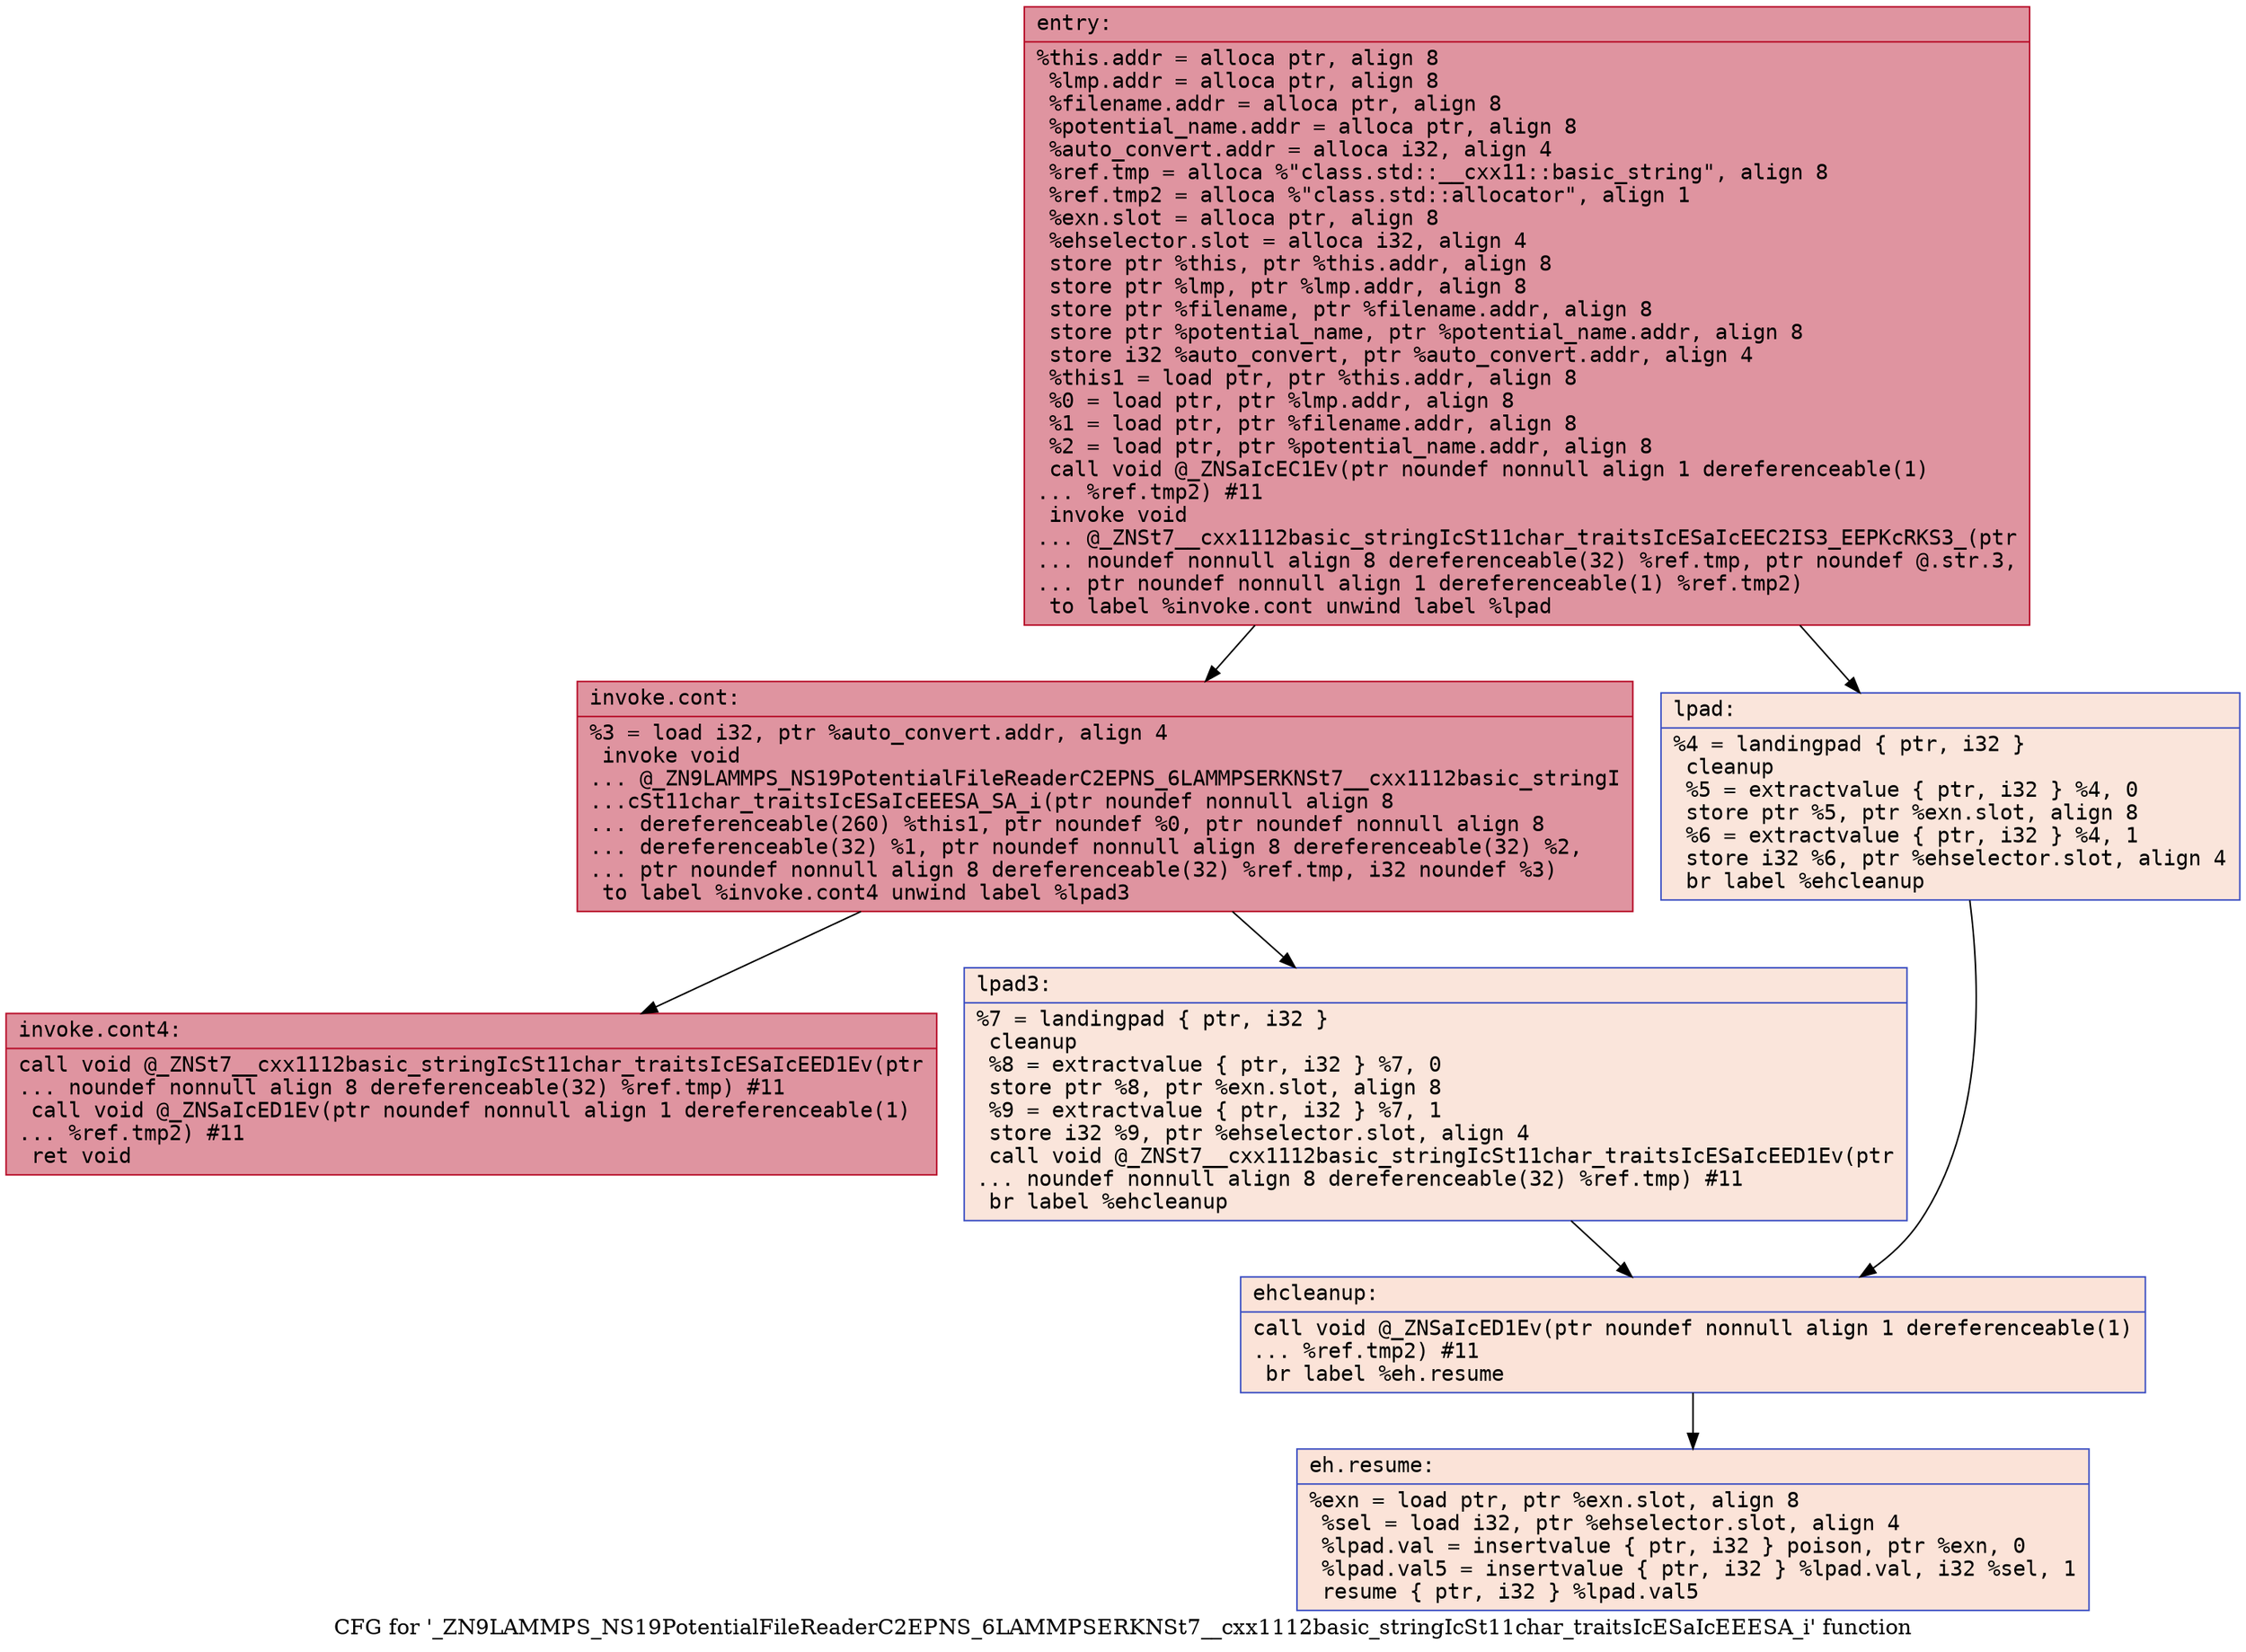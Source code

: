 digraph "CFG for '_ZN9LAMMPS_NS19PotentialFileReaderC2EPNS_6LAMMPSERKNSt7__cxx1112basic_stringIcSt11char_traitsIcESaIcEEESA_i' function" {
	label="CFG for '_ZN9LAMMPS_NS19PotentialFileReaderC2EPNS_6LAMMPSERKNSt7__cxx1112basic_stringIcSt11char_traitsIcESaIcEEESA_i' function";

	Node0x55acb5d517a0 [shape=record,color="#b70d28ff", style=filled, fillcolor="#b70d2870" fontname="Courier",label="{entry:\l|  %this.addr = alloca ptr, align 8\l  %lmp.addr = alloca ptr, align 8\l  %filename.addr = alloca ptr, align 8\l  %potential_name.addr = alloca ptr, align 8\l  %auto_convert.addr = alloca i32, align 4\l  %ref.tmp = alloca %\"class.std::__cxx11::basic_string\", align 8\l  %ref.tmp2 = alloca %\"class.std::allocator\", align 1\l  %exn.slot = alloca ptr, align 8\l  %ehselector.slot = alloca i32, align 4\l  store ptr %this, ptr %this.addr, align 8\l  store ptr %lmp, ptr %lmp.addr, align 8\l  store ptr %filename, ptr %filename.addr, align 8\l  store ptr %potential_name, ptr %potential_name.addr, align 8\l  store i32 %auto_convert, ptr %auto_convert.addr, align 4\l  %this1 = load ptr, ptr %this.addr, align 8\l  %0 = load ptr, ptr %lmp.addr, align 8\l  %1 = load ptr, ptr %filename.addr, align 8\l  %2 = load ptr, ptr %potential_name.addr, align 8\l  call void @_ZNSaIcEC1Ev(ptr noundef nonnull align 1 dereferenceable(1)\l... %ref.tmp2) #11\l  invoke void\l... @_ZNSt7__cxx1112basic_stringIcSt11char_traitsIcESaIcEEC2IS3_EEPKcRKS3_(ptr\l... noundef nonnull align 8 dereferenceable(32) %ref.tmp, ptr noundef @.str.3,\l... ptr noundef nonnull align 1 dereferenceable(1) %ref.tmp2)\l          to label %invoke.cont unwind label %lpad\l}"];
	Node0x55acb5d517a0 -> Node0x55acb5d526d0[tooltip="entry -> invoke.cont\nProbability 100.00%" ];
	Node0x55acb5d517a0 -> Node0x55acb5d52720[tooltip="entry -> lpad\nProbability 0.00%" ];
	Node0x55acb5d526d0 [shape=record,color="#b70d28ff", style=filled, fillcolor="#b70d2870" fontname="Courier",label="{invoke.cont:\l|  %3 = load i32, ptr %auto_convert.addr, align 4\l  invoke void\l... @_ZN9LAMMPS_NS19PotentialFileReaderC2EPNS_6LAMMPSERKNSt7__cxx1112basic_stringI\l...cSt11char_traitsIcESaIcEEESA_SA_i(ptr noundef nonnull align 8\l... dereferenceable(260) %this1, ptr noundef %0, ptr noundef nonnull align 8\l... dereferenceable(32) %1, ptr noundef nonnull align 8 dereferenceable(32) %2,\l... ptr noundef nonnull align 8 dereferenceable(32) %ref.tmp, i32 noundef %3)\l          to label %invoke.cont4 unwind label %lpad3\l}"];
	Node0x55acb5d526d0 -> Node0x55acb5d52680[tooltip="invoke.cont -> invoke.cont4\nProbability 100.00%" ];
	Node0x55acb5d526d0 -> Node0x55acb5d52a20[tooltip="invoke.cont -> lpad3\nProbability 0.00%" ];
	Node0x55acb5d52680 [shape=record,color="#b70d28ff", style=filled, fillcolor="#b70d2870" fontname="Courier",label="{invoke.cont4:\l|  call void @_ZNSt7__cxx1112basic_stringIcSt11char_traitsIcESaIcEED1Ev(ptr\l... noundef nonnull align 8 dereferenceable(32) %ref.tmp) #11\l  call void @_ZNSaIcED1Ev(ptr noundef nonnull align 1 dereferenceable(1)\l... %ref.tmp2) #11\l  ret void\l}"];
	Node0x55acb5d52720 [shape=record,color="#3d50c3ff", style=filled, fillcolor="#f4c5ad70" fontname="Courier",label="{lpad:\l|  %4 = landingpad \{ ptr, i32 \}\l          cleanup\l  %5 = extractvalue \{ ptr, i32 \} %4, 0\l  store ptr %5, ptr %exn.slot, align 8\l  %6 = extractvalue \{ ptr, i32 \} %4, 1\l  store i32 %6, ptr %ehselector.slot, align 4\l  br label %ehcleanup\l}"];
	Node0x55acb5d52720 -> Node0x55acb5d53190[tooltip="lpad -> ehcleanup\nProbability 100.00%" ];
	Node0x55acb5d52a20 [shape=record,color="#3d50c3ff", style=filled, fillcolor="#f4c5ad70" fontname="Courier",label="{lpad3:\l|  %7 = landingpad \{ ptr, i32 \}\l          cleanup\l  %8 = extractvalue \{ ptr, i32 \} %7, 0\l  store ptr %8, ptr %exn.slot, align 8\l  %9 = extractvalue \{ ptr, i32 \} %7, 1\l  store i32 %9, ptr %ehselector.slot, align 4\l  call void @_ZNSt7__cxx1112basic_stringIcSt11char_traitsIcESaIcEED1Ev(ptr\l... noundef nonnull align 8 dereferenceable(32) %ref.tmp) #11\l  br label %ehcleanup\l}"];
	Node0x55acb5d52a20 -> Node0x55acb5d53190[tooltip="lpad3 -> ehcleanup\nProbability 100.00%" ];
	Node0x55acb5d53190 [shape=record,color="#3d50c3ff", style=filled, fillcolor="#f6bfa670" fontname="Courier",label="{ehcleanup:\l|  call void @_ZNSaIcED1Ev(ptr noundef nonnull align 1 dereferenceable(1)\l... %ref.tmp2) #11\l  br label %eh.resume\l}"];
	Node0x55acb5d53190 -> Node0x55acb5d53740[tooltip="ehcleanup -> eh.resume\nProbability 100.00%" ];
	Node0x55acb5d53740 [shape=record,color="#3d50c3ff", style=filled, fillcolor="#f6bfa670" fontname="Courier",label="{eh.resume:\l|  %exn = load ptr, ptr %exn.slot, align 8\l  %sel = load i32, ptr %ehselector.slot, align 4\l  %lpad.val = insertvalue \{ ptr, i32 \} poison, ptr %exn, 0\l  %lpad.val5 = insertvalue \{ ptr, i32 \} %lpad.val, i32 %sel, 1\l  resume \{ ptr, i32 \} %lpad.val5\l}"];
}
